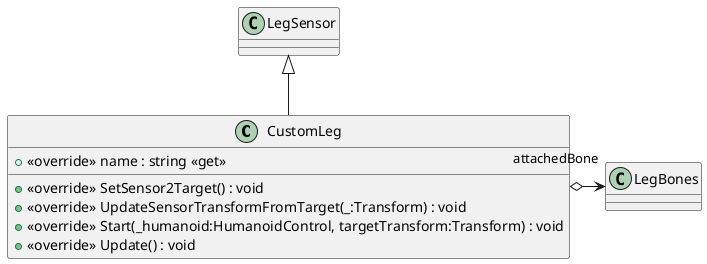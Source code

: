 @startuml
class CustomLeg {
    + <<override>> name : string <<get>>
    + <<override>> SetSensor2Target() : void
    + <<override>> UpdateSensorTransformFromTarget(_:Transform) : void
    + <<override>> Start(_humanoid:HumanoidControl, targetTransform:Transform) : void
    + <<override>> Update() : void
}
LegSensor <|-- CustomLeg
CustomLeg o-> "attachedBone" LegBones
@enduml
